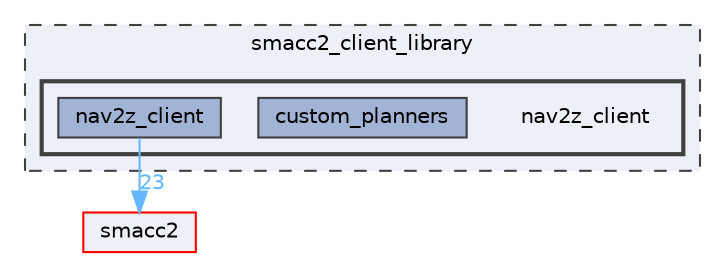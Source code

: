 digraph "smacc2_client_library/nav2z_client"
{
 // LATEX_PDF_SIZE
  bgcolor="transparent";
  edge [fontname=Helvetica,fontsize=10,labelfontname=Helvetica,labelfontsize=10];
  node [fontname=Helvetica,fontsize=10,shape=box,height=0.2,width=0.4];
  compound=true
  subgraph clusterdir_8ab6e731d630f2783f61aa44b19cf7d2 {
    graph [ bgcolor="#edf0f7", pencolor="grey25", label="smacc2_client_library", fontname=Helvetica,fontsize=10 style="filled,dashed", URL="dir_8ab6e731d630f2783f61aa44b19cf7d2.html",tooltip=""]
  subgraph clusterdir_a7d381adedc1f7eb1e57f5db26123c18 {
    graph [ bgcolor="#edf0f7", pencolor="grey25", label="", fontname=Helvetica,fontsize=10 style="filled,bold", URL="dir_a7d381adedc1f7eb1e57f5db26123c18.html",tooltip=""]
    dir_a7d381adedc1f7eb1e57f5db26123c18 [shape=plaintext, label="nav2z_client"];
  dir_e2c2adbe6db855444d6fd6d210748984 [label="custom_planners", fillcolor="#a2b4d6", color="grey25", style="filled", URL="dir_e2c2adbe6db855444d6fd6d210748984.html",tooltip=""];
  dir_8964a67eb686f2ebe6b8b3b039d0bfa5 [label="nav2z_client", fillcolor="#a2b4d6", color="grey25", style="filled", URL="dir_8964a67eb686f2ebe6b8b3b039d0bfa5.html",tooltip=""];
  }
  }
  dir_ce4c19d6108cf5285f3105ec9cd73bf1 [label="smacc2", fillcolor="#edf0f7", color="red", style="filled", URL="dir_ce4c19d6108cf5285f3105ec9cd73bf1.html",tooltip=""];
  dir_8964a67eb686f2ebe6b8b3b039d0bfa5->dir_ce4c19d6108cf5285f3105ec9cd73bf1 [headlabel="23", labeldistance=1.5 headhref="dir_000082_000105.html" color="steelblue1" fontcolor="steelblue1"];
}
